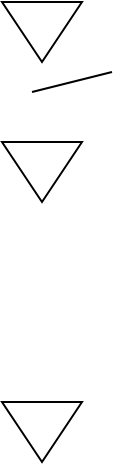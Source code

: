 <mxfile version="20.7.2" type="github">
  <diagram name="Page-1" id="c7558073-3199-34d8-9f00-42111426c3f3">
    <mxGraphModel dx="552" dy="586" grid="1" gridSize="10" guides="1" tooltips="1" connect="1" arrows="1" fold="1" page="1" pageScale="1" pageWidth="826" pageHeight="1169" background="none" math="0" shadow="0">
      <root>
        <mxCell id="0" />
        <mxCell id="1" parent="0" />
        <mxCell id="pVGklI6mgiraMRyQ4hw1-97" value="" style="triangle;whiteSpace=wrap;html=1;rotation=90;" vertex="1" parent="1">
          <mxGeometry x="210" y="320" width="30" height="40" as="geometry" />
        </mxCell>
        <mxCell id="pVGklI6mgiraMRyQ4hw1-98" value="" style="triangle;whiteSpace=wrap;html=1;rotation=90;" vertex="1" parent="1">
          <mxGeometry x="210" y="120" width="30" height="40" as="geometry" />
        </mxCell>
        <mxCell id="pVGklI6mgiraMRyQ4hw1-99" value="" style="triangle;whiteSpace=wrap;html=1;rotation=90;" vertex="1" parent="1">
          <mxGeometry x="210" y="190" width="30" height="40" as="geometry" />
        </mxCell>
        <mxCell id="pVGklI6mgiraMRyQ4hw1-102" value="" style="endArrow=none;html=1;rounded=0;" edge="1" parent="1">
          <mxGeometry width="50" height="50" relative="1" as="geometry">
            <mxPoint x="260" y="160" as="sourcePoint" />
            <mxPoint x="220" y="170" as="targetPoint" />
          </mxGeometry>
        </mxCell>
      </root>
    </mxGraphModel>
  </diagram>
</mxfile>
